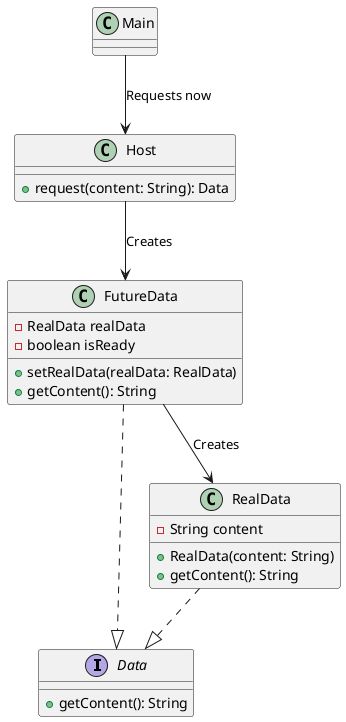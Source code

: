 @startuml
interface Data {
    + getContent(): String
}

class FutureData {
    - RealData realData
    - boolean isReady
    + setRealData(realData: RealData)
    + getContent(): String
}

class RealData {
    - String content
    + RealData(content: String)
    + getContent(): String
}

class Host {
    + request(content: String): Data
}

Main --> Host : Requests now
Host --> FutureData : Creates
FutureData --> RealData : Creates
FutureData ..|> Data
RealData ..|> Data

@enduml
